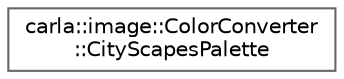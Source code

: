 digraph "类继承关系图"
{
 // INTERACTIVE_SVG=YES
 // LATEX_PDF_SIZE
  bgcolor="transparent";
  edge [fontname=Helvetica,fontsize=10,labelfontname=Helvetica,labelfontsize=10];
  node [fontname=Helvetica,fontsize=10,shape=box,height=0.2,width=0.4];
  rankdir="LR";
  Node0 [id="Node000000",label="carla::image::ColorConverter\l::CityScapesPalette",height=0.2,width=0.4,color="grey40", fillcolor="white", style="filled",URL="$dd/dd5/structcarla_1_1image_1_1ColorConverter_1_1CityScapesPalette.html",tooltip=" "];
}
